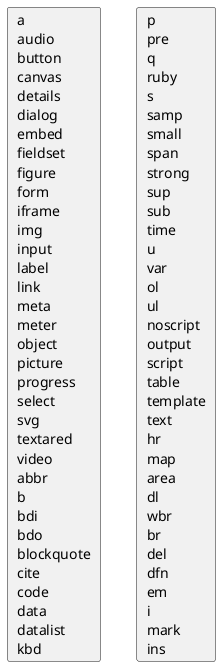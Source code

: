 @startuml

card group1 [
a
audio
button
canvas
details
dialog
embed
fieldset
figure
form
iframe
img
input
label
link
meta
meter
object
picture
progress
select
svg
textared
video
abbr
b
bdi
bdo
blockquote
cite
code
data
datalist
kbd
]


card group3 [
p
pre
q
ruby
s
samp
small
span
strong
sup
sub
time
u
var
ol
ul
noscript
output
script
table
template
text
hr
map
area
dl
wbr
br
del
dfn
em
i
mark
ins
]

@enduml
